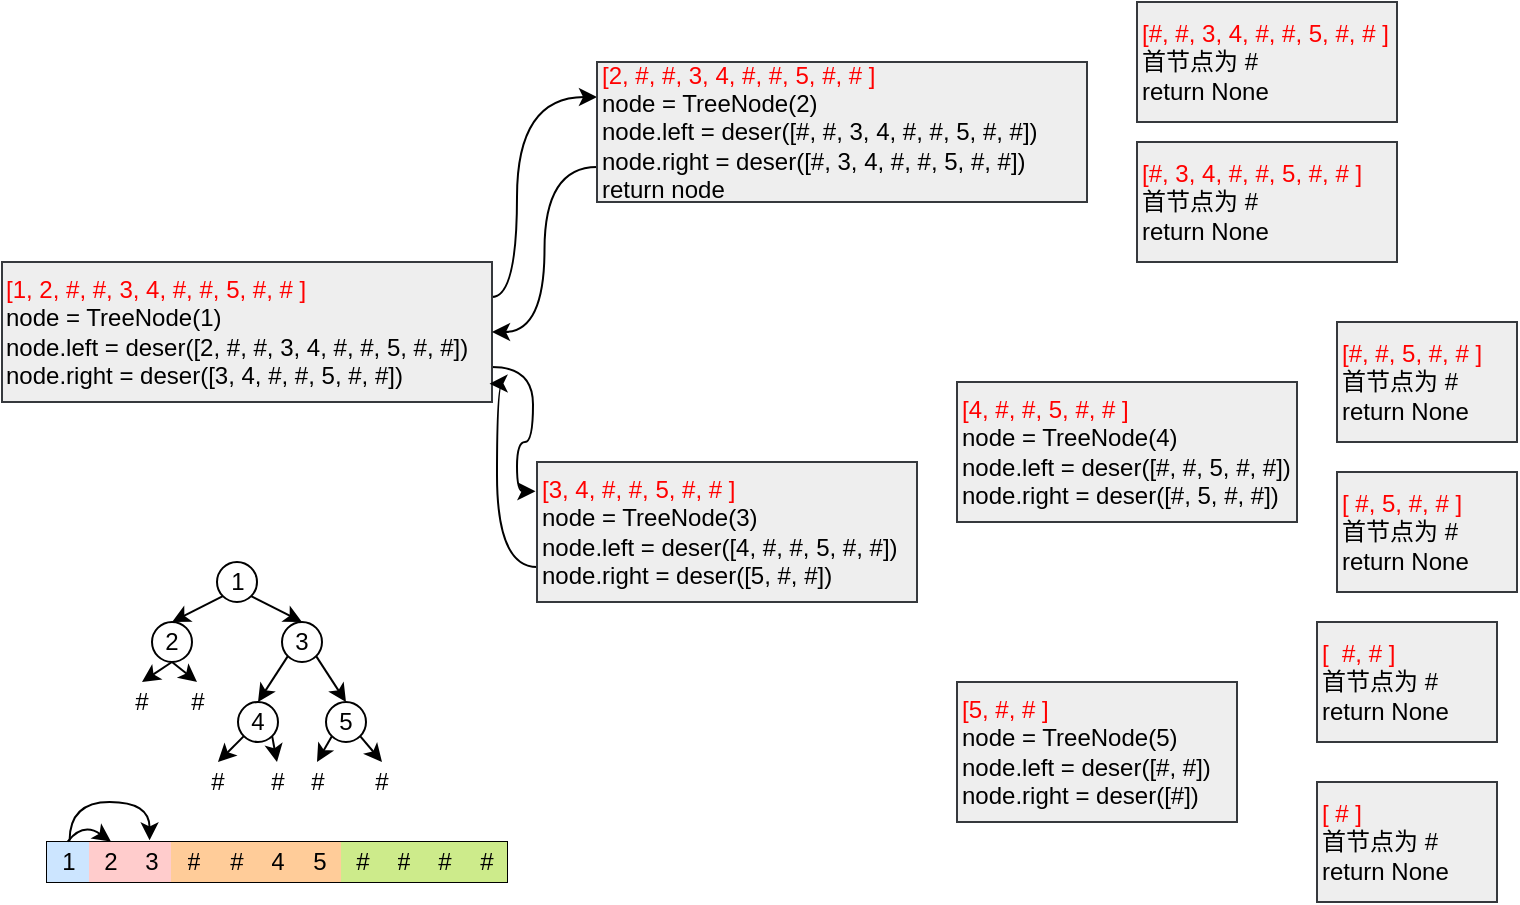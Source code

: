<mxfile version="14.7.3" type="github">
  <diagram id="bu5lm8wExsLP5NeLCZCM" name="第 1 页">
    <mxGraphModel dx="474" dy="254" grid="1" gridSize="10" guides="1" tooltips="1" connect="1" arrows="1" fold="1" page="1" pageScale="1" pageWidth="827" pageHeight="583" math="0" shadow="0">
      <root>
        <mxCell id="0" />
        <mxCell id="1" parent="0" />
        <mxCell id="7SuwNwZ2lyHalRhBw8_W-41" style="edgeStyle=orthogonalEdgeStyle;rounded=0;orthogonalLoop=1;jettySize=auto;html=1;exitX=1;exitY=0.25;exitDx=0;exitDy=0;entryX=0;entryY=0.25;entryDx=0;entryDy=0;curved=1;" edge="1" parent="1" source="7SuwNwZ2lyHalRhBw8_W-26" target="7SuwNwZ2lyHalRhBw8_W-27">
          <mxGeometry relative="1" as="geometry">
            <Array as="points">
              <mxPoint x="297.5" y="228" />
              <mxPoint x="297.5" y="128" />
            </Array>
          </mxGeometry>
        </mxCell>
        <mxCell id="7SuwNwZ2lyHalRhBw8_W-43" style="edgeStyle=orthogonalEdgeStyle;curved=1;rounded=0;orthogonalLoop=1;jettySize=auto;html=1;exitX=1;exitY=0.75;exitDx=0;exitDy=0;entryX=-0.004;entryY=0.209;entryDx=0;entryDy=0;entryPerimeter=0;" edge="1" parent="1" source="7SuwNwZ2lyHalRhBw8_W-26" target="7SuwNwZ2lyHalRhBw8_W-31">
          <mxGeometry relative="1" as="geometry">
            <Array as="points">
              <mxPoint x="305.5" y="263" />
              <mxPoint x="305.5" y="300" />
              <mxPoint x="297.5" y="300" />
              <mxPoint x="297.5" y="325" />
            </Array>
          </mxGeometry>
        </mxCell>
        <mxCell id="7SuwNwZ2lyHalRhBw8_W-26" value="&lt;font color=&quot;#ff0000&quot;&gt;[1, 2, #, #, 3, 4, #, #, 5, #, # ]&lt;/font&gt;&lt;br&gt;node = TreeNode(1)&lt;br&gt;node.left = deser([2, #, #, 3, 4, #, #, 5, #, #])&lt;br&gt;node.right = deser([3, 4, #, #, 5, #, #])" style="text;html=1;strokeColor=#36393d;fillColor=#eeeeee;align=left;verticalAlign=middle;whiteSpace=wrap;rounded=0;" vertex="1" parent="1">
          <mxGeometry x="40" y="210" width="245" height="70" as="geometry" />
        </mxCell>
        <mxCell id="7SuwNwZ2lyHalRhBw8_W-42" style="edgeStyle=orthogonalEdgeStyle;rounded=0;orthogonalLoop=1;jettySize=auto;html=1;exitX=0;exitY=0.75;exitDx=0;exitDy=0;entryX=1;entryY=0.5;entryDx=0;entryDy=0;curved=1;" edge="1" parent="1" source="7SuwNwZ2lyHalRhBw8_W-27" target="7SuwNwZ2lyHalRhBw8_W-26">
          <mxGeometry relative="1" as="geometry" />
        </mxCell>
        <mxCell id="7SuwNwZ2lyHalRhBw8_W-27" value="&lt;font color=&quot;#ff0000&quot;&gt;[2, #, #, 3, 4, #, #, 5, #, # ]&lt;/font&gt;&lt;br&gt;node = TreeNode(2)&lt;br&gt;node.left = deser([#, #, 3, 4, #, #, 5, #, #])&lt;br&gt;node.right = deser([#, 3, 4, #, #, 5, #, #])&lt;br&gt;return node&amp;nbsp;" style="text;html=1;strokeColor=#36393d;fillColor=#eeeeee;align=left;verticalAlign=middle;whiteSpace=wrap;rounded=0;" vertex="1" parent="1">
          <mxGeometry x="337.5" y="110" width="245" height="70" as="geometry" />
        </mxCell>
        <mxCell id="7SuwNwZ2lyHalRhBw8_W-28" value="&lt;font color=&quot;#ff0000&quot;&gt;[#, #, 3, 4, #, #, 5, #, # ]&lt;/font&gt;&lt;br&gt;首节点为 #&amp;nbsp;&lt;br&gt;return None" style="text;html=1;strokeColor=#36393d;fillColor=#eeeeee;align=left;verticalAlign=middle;whiteSpace=wrap;rounded=0;" vertex="1" parent="1">
          <mxGeometry x="607.5" y="80" width="130" height="60" as="geometry" />
        </mxCell>
        <mxCell id="7SuwNwZ2lyHalRhBw8_W-30" value="&lt;font color=&quot;#ff0000&quot;&gt;[#, 3, 4, #, #, 5, #, # ]&lt;/font&gt;&lt;br&gt;首节点为 #&amp;nbsp;&lt;br&gt;return None" style="text;html=1;strokeColor=#36393d;fillColor=#eeeeee;align=left;verticalAlign=middle;whiteSpace=wrap;rounded=0;" vertex="1" parent="1">
          <mxGeometry x="607.5" y="150" width="130" height="60" as="geometry" />
        </mxCell>
        <mxCell id="7SuwNwZ2lyHalRhBw8_W-44" style="edgeStyle=orthogonalEdgeStyle;curved=1;rounded=0;orthogonalLoop=1;jettySize=auto;html=1;exitX=0;exitY=0.75;exitDx=0;exitDy=0;entryX=0.995;entryY=0.869;entryDx=0;entryDy=0;entryPerimeter=0;" edge="1" parent="1" source="7SuwNwZ2lyHalRhBw8_W-31" target="7SuwNwZ2lyHalRhBw8_W-26">
          <mxGeometry relative="1" as="geometry">
            <Array as="points">
              <mxPoint x="287.5" y="363" />
              <mxPoint x="287.5" y="271" />
            </Array>
          </mxGeometry>
        </mxCell>
        <mxCell id="7SuwNwZ2lyHalRhBw8_W-31" value="&lt;font color=&quot;#ff0000&quot;&gt;[3, 4, #, #, 5, #, # ]&lt;/font&gt;&lt;br&gt;node = TreeNode(3)&lt;br&gt;node.left = deser([4, #, #, 5, #, #])&lt;br&gt;node.right = deser([5, #, #])" style="text;html=1;strokeColor=#36393d;fillColor=#eeeeee;align=left;verticalAlign=middle;whiteSpace=wrap;rounded=0;" vertex="1" parent="1">
          <mxGeometry x="307.5" y="310" width="190" height="70" as="geometry" />
        </mxCell>
        <mxCell id="7SuwNwZ2lyHalRhBw8_W-32" value="&lt;font color=&quot;#ff0000&quot;&gt;[4, #, #, 5, #, # ]&lt;/font&gt;&lt;br&gt;node = TreeNode(4)&lt;br&gt;node.left = deser([#, #, 5, #, #])&lt;br&gt;node.right = deser([#, 5, #, #])" style="text;html=1;strokeColor=#36393d;fillColor=#eeeeee;align=left;verticalAlign=middle;whiteSpace=wrap;rounded=0;" vertex="1" parent="1">
          <mxGeometry x="517.5" y="270" width="170" height="70" as="geometry" />
        </mxCell>
        <mxCell id="7SuwNwZ2lyHalRhBw8_W-34" value="&lt;font color=&quot;#ff0000&quot;&gt;[#, #, 5, #, # ]&lt;/font&gt;&lt;br&gt;首节点为 #&amp;nbsp;&lt;br&gt;return None" style="text;html=1;strokeColor=#36393d;fillColor=#eeeeee;align=left;verticalAlign=middle;whiteSpace=wrap;rounded=0;" vertex="1" parent="1">
          <mxGeometry x="707.5" y="240" width="90" height="60" as="geometry" />
        </mxCell>
        <mxCell id="7SuwNwZ2lyHalRhBw8_W-35" value="&lt;font color=&quot;#ff0000&quot;&gt;[ #, 5, #, # ]&lt;/font&gt;&lt;br&gt;首节点为 #&amp;nbsp;&lt;br&gt;return None" style="text;html=1;strokeColor=#36393d;fillColor=#eeeeee;align=left;verticalAlign=middle;whiteSpace=wrap;rounded=0;" vertex="1" parent="1">
          <mxGeometry x="707.5" y="315" width="90" height="60" as="geometry" />
        </mxCell>
        <mxCell id="7SuwNwZ2lyHalRhBw8_W-38" value="&lt;font color=&quot;#ff0000&quot;&gt;[5, #, # ]&lt;/font&gt;&lt;br&gt;node = TreeNode(5)&lt;br&gt;node.left = deser([#, #])&lt;br&gt;node.right = deser([#])" style="text;html=1;strokeColor=#36393d;fillColor=#eeeeee;align=left;verticalAlign=middle;whiteSpace=wrap;rounded=0;" vertex="1" parent="1">
          <mxGeometry x="517.5" y="420" width="140" height="70" as="geometry" />
        </mxCell>
        <mxCell id="7SuwNwZ2lyHalRhBw8_W-39" value="&lt;font color=&quot;#ff0000&quot;&gt;[&amp;nbsp; #, # ]&lt;/font&gt;&lt;br&gt;首节点为 #&amp;nbsp;&lt;br&gt;return None" style="text;html=1;strokeColor=#36393d;fillColor=#eeeeee;align=left;verticalAlign=middle;whiteSpace=wrap;rounded=0;" vertex="1" parent="1">
          <mxGeometry x="697.5" y="390" width="90" height="60" as="geometry" />
        </mxCell>
        <mxCell id="7SuwNwZ2lyHalRhBw8_W-40" value="&lt;font color=&quot;#ff0000&quot;&gt;[ # ]&lt;/font&gt;&lt;br&gt;首节点为 #&amp;nbsp;&lt;br&gt;return None" style="text;html=1;strokeColor=#36393d;fillColor=#eeeeee;align=left;verticalAlign=middle;whiteSpace=wrap;rounded=0;" vertex="1" parent="1">
          <mxGeometry x="697.5" y="470" width="90" height="60" as="geometry" />
        </mxCell>
        <mxCell id="7SuwNwZ2lyHalRhBw8_W-53" style="rounded=0;orthogonalLoop=1;jettySize=auto;html=1;exitX=0;exitY=1;exitDx=0;exitDy=0;entryX=0.5;entryY=0;entryDx=0;entryDy=0;" edge="1" parent="1" source="7SuwNwZ2lyHalRhBw8_W-46" target="7SuwNwZ2lyHalRhBw8_W-47">
          <mxGeometry relative="1" as="geometry" />
        </mxCell>
        <mxCell id="7SuwNwZ2lyHalRhBw8_W-54" style="rounded=0;orthogonalLoop=1;jettySize=auto;html=1;exitX=1;exitY=1;exitDx=0;exitDy=0;entryX=0.5;entryY=0;entryDx=0;entryDy=0;" edge="1" parent="1" source="7SuwNwZ2lyHalRhBw8_W-46" target="7SuwNwZ2lyHalRhBw8_W-48">
          <mxGeometry relative="1" as="geometry" />
        </mxCell>
        <mxCell id="7SuwNwZ2lyHalRhBw8_W-46" value="1" style="ellipse;whiteSpace=wrap;html=1;aspect=fixed;" vertex="1" parent="1">
          <mxGeometry x="147.5" y="360" width="20" height="20" as="geometry" />
        </mxCell>
        <mxCell id="7SuwNwZ2lyHalRhBw8_W-57" style="edgeStyle=none;rounded=0;orthogonalLoop=1;jettySize=auto;html=1;exitX=0.5;exitY=1;exitDx=0;exitDy=0;entryX=0.5;entryY=0;entryDx=0;entryDy=0;" edge="1" parent="1" source="7SuwNwZ2lyHalRhBw8_W-47" target="7SuwNwZ2lyHalRhBw8_W-49">
          <mxGeometry relative="1" as="geometry" />
        </mxCell>
        <mxCell id="7SuwNwZ2lyHalRhBw8_W-58" style="edgeStyle=none;rounded=0;orthogonalLoop=1;jettySize=auto;html=1;exitX=0.5;exitY=1;exitDx=0;exitDy=0;entryX=0.5;entryY=0;entryDx=0;entryDy=0;" edge="1" parent="1" source="7SuwNwZ2lyHalRhBw8_W-47" target="7SuwNwZ2lyHalRhBw8_W-50">
          <mxGeometry relative="1" as="geometry" />
        </mxCell>
        <mxCell id="7SuwNwZ2lyHalRhBw8_W-47" value="2" style="ellipse;whiteSpace=wrap;html=1;aspect=fixed;" vertex="1" parent="1">
          <mxGeometry x="115" y="390" width="20" height="20" as="geometry" />
        </mxCell>
        <mxCell id="7SuwNwZ2lyHalRhBw8_W-55" style="edgeStyle=none;rounded=0;orthogonalLoop=1;jettySize=auto;html=1;exitX=0;exitY=1;exitDx=0;exitDy=0;entryX=0.5;entryY=0;entryDx=0;entryDy=0;" edge="1" parent="1" source="7SuwNwZ2lyHalRhBw8_W-48" target="7SuwNwZ2lyHalRhBw8_W-51">
          <mxGeometry relative="1" as="geometry" />
        </mxCell>
        <mxCell id="7SuwNwZ2lyHalRhBw8_W-56" style="edgeStyle=none;rounded=0;orthogonalLoop=1;jettySize=auto;html=1;exitX=1;exitY=1;exitDx=0;exitDy=0;entryX=0.5;entryY=0;entryDx=0;entryDy=0;" edge="1" parent="1" source="7SuwNwZ2lyHalRhBw8_W-48" target="7SuwNwZ2lyHalRhBw8_W-52">
          <mxGeometry relative="1" as="geometry" />
        </mxCell>
        <mxCell id="7SuwNwZ2lyHalRhBw8_W-48" value="3" style="ellipse;whiteSpace=wrap;html=1;aspect=fixed;" vertex="1" parent="1">
          <mxGeometry x="180" y="390" width="20" height="20" as="geometry" />
        </mxCell>
        <mxCell id="7SuwNwZ2lyHalRhBw8_W-49" value="#" style="text;html=1;strokeColor=none;fillColor=none;align=center;verticalAlign=middle;whiteSpace=wrap;rounded=0;" vertex="1" parent="1">
          <mxGeometry x="100" y="420" width="20" height="20" as="geometry" />
        </mxCell>
        <mxCell id="7SuwNwZ2lyHalRhBw8_W-50" value="#" style="text;html=1;strokeColor=none;fillColor=none;align=center;verticalAlign=middle;whiteSpace=wrap;rounded=0;" vertex="1" parent="1">
          <mxGeometry x="127.5" y="420" width="20" height="20" as="geometry" />
        </mxCell>
        <mxCell id="7SuwNwZ2lyHalRhBw8_W-66" style="edgeStyle=none;rounded=0;orthogonalLoop=1;jettySize=auto;html=1;exitX=0;exitY=1;exitDx=0;exitDy=0;entryX=0.5;entryY=0;entryDx=0;entryDy=0;" edge="1" parent="1" source="7SuwNwZ2lyHalRhBw8_W-51" target="7SuwNwZ2lyHalRhBw8_W-59">
          <mxGeometry relative="1" as="geometry" />
        </mxCell>
        <mxCell id="7SuwNwZ2lyHalRhBw8_W-67" style="edgeStyle=none;rounded=0;orthogonalLoop=1;jettySize=auto;html=1;exitX=1;exitY=1;exitDx=0;exitDy=0;entryX=0.5;entryY=0;entryDx=0;entryDy=0;" edge="1" parent="1" source="7SuwNwZ2lyHalRhBw8_W-51" target="7SuwNwZ2lyHalRhBw8_W-60">
          <mxGeometry relative="1" as="geometry" />
        </mxCell>
        <mxCell id="7SuwNwZ2lyHalRhBw8_W-51" value="4" style="ellipse;whiteSpace=wrap;html=1;aspect=fixed;" vertex="1" parent="1">
          <mxGeometry x="158" y="430" width="20" height="20" as="geometry" />
        </mxCell>
        <mxCell id="7SuwNwZ2lyHalRhBw8_W-64" style="edgeStyle=none;rounded=0;orthogonalLoop=1;jettySize=auto;html=1;exitX=0;exitY=1;exitDx=0;exitDy=0;entryX=0.5;entryY=0;entryDx=0;entryDy=0;" edge="1" parent="1" source="7SuwNwZ2lyHalRhBw8_W-52" target="7SuwNwZ2lyHalRhBw8_W-62">
          <mxGeometry relative="1" as="geometry" />
        </mxCell>
        <mxCell id="7SuwNwZ2lyHalRhBw8_W-65" style="edgeStyle=none;rounded=0;orthogonalLoop=1;jettySize=auto;html=1;exitX=1;exitY=1;exitDx=0;exitDy=0;entryX=0.5;entryY=0;entryDx=0;entryDy=0;" edge="1" parent="1" source="7SuwNwZ2lyHalRhBw8_W-52" target="7SuwNwZ2lyHalRhBw8_W-63">
          <mxGeometry relative="1" as="geometry" />
        </mxCell>
        <mxCell id="7SuwNwZ2lyHalRhBw8_W-52" value="5" style="ellipse;whiteSpace=wrap;html=1;aspect=fixed;" vertex="1" parent="1">
          <mxGeometry x="202" y="430" width="20" height="20" as="geometry" />
        </mxCell>
        <mxCell id="7SuwNwZ2lyHalRhBw8_W-59" value="#" style="text;html=1;strokeColor=none;fillColor=none;align=center;verticalAlign=middle;whiteSpace=wrap;rounded=0;" vertex="1" parent="1">
          <mxGeometry x="138" y="460" width="20" height="20" as="geometry" />
        </mxCell>
        <mxCell id="7SuwNwZ2lyHalRhBw8_W-60" value="#" style="text;html=1;strokeColor=none;fillColor=none;align=center;verticalAlign=middle;whiteSpace=wrap;rounded=0;" vertex="1" parent="1">
          <mxGeometry x="167.5" y="460" width="20" height="20" as="geometry" />
        </mxCell>
        <mxCell id="7SuwNwZ2lyHalRhBw8_W-62" value="#" style="text;html=1;strokeColor=none;fillColor=none;align=center;verticalAlign=middle;whiteSpace=wrap;rounded=0;" vertex="1" parent="1">
          <mxGeometry x="187.5" y="460" width="20" height="20" as="geometry" />
        </mxCell>
        <mxCell id="7SuwNwZ2lyHalRhBw8_W-63" value="#" style="text;html=1;strokeColor=none;fillColor=none;align=center;verticalAlign=middle;whiteSpace=wrap;rounded=0;" vertex="1" parent="1">
          <mxGeometry x="220" y="460" width="20" height="20" as="geometry" />
        </mxCell>
        <mxCell id="7SuwNwZ2lyHalRhBw8_W-68" value="" style="shape=table;html=1;whiteSpace=wrap;startSize=0;container=1;collapsible=0;childLayout=tableLayout;" vertex="1" parent="1">
          <mxGeometry x="62.5" y="500" width="230" height="20" as="geometry" />
        </mxCell>
        <mxCell id="7SuwNwZ2lyHalRhBw8_W-69" value="" style="shape=partialRectangle;html=1;whiteSpace=wrap;collapsible=0;dropTarget=0;pointerEvents=0;fillColor=none;top=0;left=0;bottom=0;right=0;points=[[0,0.5],[1,0.5]];portConstraint=eastwest;" vertex="1" parent="7SuwNwZ2lyHalRhBw8_W-68">
          <mxGeometry width="230" height="20" as="geometry" />
        </mxCell>
        <mxCell id="7SuwNwZ2lyHalRhBw8_W-70" value="1" style="shape=partialRectangle;html=1;whiteSpace=wrap;connectable=0;overflow=hidden;fillColor=#cce5ff;top=0;left=0;bottom=0;right=0;strokeColor=#36393d;" vertex="1" parent="7SuwNwZ2lyHalRhBw8_W-69">
          <mxGeometry width="21" height="20" as="geometry" />
        </mxCell>
        <mxCell id="7SuwNwZ2lyHalRhBw8_W-71" value="2" style="shape=partialRectangle;html=1;whiteSpace=wrap;connectable=0;overflow=hidden;fillColor=#ffcccc;top=0;left=0;bottom=0;right=0;strokeColor=#36393d;" vertex="1" parent="7SuwNwZ2lyHalRhBw8_W-69">
          <mxGeometry x="21" width="21" height="20" as="geometry" />
        </mxCell>
        <mxCell id="7SuwNwZ2lyHalRhBw8_W-72" value="3" style="shape=partialRectangle;html=1;whiteSpace=wrap;connectable=0;overflow=hidden;fillColor=#ffcccc;top=0;left=0;bottom=0;right=0;strokeColor=#36393d;" vertex="1" parent="7SuwNwZ2lyHalRhBw8_W-69">
          <mxGeometry x="42" width="20" height="20" as="geometry" />
        </mxCell>
        <mxCell id="7SuwNwZ2lyHalRhBw8_W-73" value="#" style="shape=partialRectangle;html=1;whiteSpace=wrap;connectable=0;overflow=hidden;fillColor=#ffcc99;top=0;left=0;bottom=0;right=0;strokeColor=#36393d;" vertex="1" parent="7SuwNwZ2lyHalRhBw8_W-69">
          <mxGeometry x="62" width="22" height="20" as="geometry" />
        </mxCell>
        <mxCell id="7SuwNwZ2lyHalRhBw8_W-74" value="#" style="shape=partialRectangle;html=1;whiteSpace=wrap;connectable=0;overflow=hidden;fillColor=#ffcc99;top=0;left=0;bottom=0;right=0;strokeColor=#36393d;" vertex="1" parent="7SuwNwZ2lyHalRhBw8_W-69">
          <mxGeometry x="84" width="21" height="20" as="geometry" />
        </mxCell>
        <mxCell id="7SuwNwZ2lyHalRhBw8_W-75" value="4" style="shape=partialRectangle;html=1;whiteSpace=wrap;connectable=0;overflow=hidden;fillColor=#ffcc99;top=0;left=0;bottom=0;right=0;strokeColor=#36393d;" vertex="1" parent="7SuwNwZ2lyHalRhBw8_W-69">
          <mxGeometry x="105" width="20" height="20" as="geometry" />
        </mxCell>
        <mxCell id="7SuwNwZ2lyHalRhBw8_W-76" value="5" style="shape=partialRectangle;html=1;whiteSpace=wrap;connectable=0;overflow=hidden;fillColor=#ffcc99;top=0;left=0;bottom=0;right=0;strokeColor=#36393d;" vertex="1" parent="7SuwNwZ2lyHalRhBw8_W-69">
          <mxGeometry x="125" width="22" height="20" as="geometry" />
        </mxCell>
        <mxCell id="7SuwNwZ2lyHalRhBw8_W-77" value="#" style="shape=partialRectangle;html=1;whiteSpace=wrap;connectable=0;overflow=hidden;fillColor=#cdeb8b;top=0;left=0;bottom=0;right=0;strokeColor=#36393d;" vertex="1" parent="7SuwNwZ2lyHalRhBw8_W-69">
          <mxGeometry x="147" width="21" height="20" as="geometry" />
        </mxCell>
        <mxCell id="7SuwNwZ2lyHalRhBw8_W-78" value="#" style="shape=partialRectangle;html=1;whiteSpace=wrap;connectable=0;overflow=hidden;fillColor=#cdeb8b;top=0;left=0;bottom=0;right=0;strokeColor=#36393d;" vertex="1" parent="7SuwNwZ2lyHalRhBw8_W-69">
          <mxGeometry x="168" width="20" height="20" as="geometry" />
        </mxCell>
        <mxCell id="7SuwNwZ2lyHalRhBw8_W-79" value="#" style="shape=partialRectangle;html=1;whiteSpace=wrap;connectable=0;overflow=hidden;fillColor=#cdeb8b;top=0;left=0;bottom=0;right=0;strokeColor=#36393d;" vertex="1" parent="7SuwNwZ2lyHalRhBw8_W-69">
          <mxGeometry x="188" width="21" height="20" as="geometry" />
        </mxCell>
        <mxCell id="7SuwNwZ2lyHalRhBw8_W-80" value="#" style="shape=partialRectangle;html=1;whiteSpace=wrap;connectable=0;overflow=hidden;fillColor=#cdeb8b;top=0;left=0;bottom=0;right=0;strokeColor=#36393d;" vertex="1" parent="7SuwNwZ2lyHalRhBw8_W-69">
          <mxGeometry x="209" width="21" height="20" as="geometry" />
        </mxCell>
        <mxCell id="7SuwNwZ2lyHalRhBw8_W-81" value="" style="curved=1;endArrow=classic;html=1;exitX=0.045;exitY=-0.012;exitDx=0;exitDy=0;exitPerimeter=0;entryX=0.139;entryY=-0.012;entryDx=0;entryDy=0;entryPerimeter=0;edgeStyle=orthogonalEdgeStyle;" edge="1" parent="7SuwNwZ2lyHalRhBw8_W-68" source="7SuwNwZ2lyHalRhBw8_W-69" target="7SuwNwZ2lyHalRhBw8_W-69">
          <mxGeometry width="50" height="50" relative="1" as="geometry">
            <mxPoint x="-2.5" y="10" as="sourcePoint" />
            <mxPoint x="47.5" y="-40" as="targetPoint" />
            <Array as="points">
              <mxPoint x="18" y="-10" />
            </Array>
          </mxGeometry>
        </mxCell>
        <mxCell id="7SuwNwZ2lyHalRhBw8_W-82" value="" style="curved=1;endArrow=classic;html=1;exitX=0.049;exitY=-0.031;exitDx=0;exitDy=0;exitPerimeter=0;entryX=0.223;entryY=-0.041;entryDx=0;entryDy=0;entryPerimeter=0;edgeStyle=orthogonalEdgeStyle;" edge="1" parent="7SuwNwZ2lyHalRhBw8_W-68" source="7SuwNwZ2lyHalRhBw8_W-69" target="7SuwNwZ2lyHalRhBw8_W-69">
          <mxGeometry width="50" height="50" relative="1" as="geometry">
            <mxPoint x="20.35" y="9.76" as="sourcePoint" />
            <mxPoint x="41.97" y="9.76" as="targetPoint" />
            <Array as="points">
              <mxPoint x="11" y="-20" />
              <mxPoint x="51" y="-20" />
            </Array>
          </mxGeometry>
        </mxCell>
      </root>
    </mxGraphModel>
  </diagram>
</mxfile>
